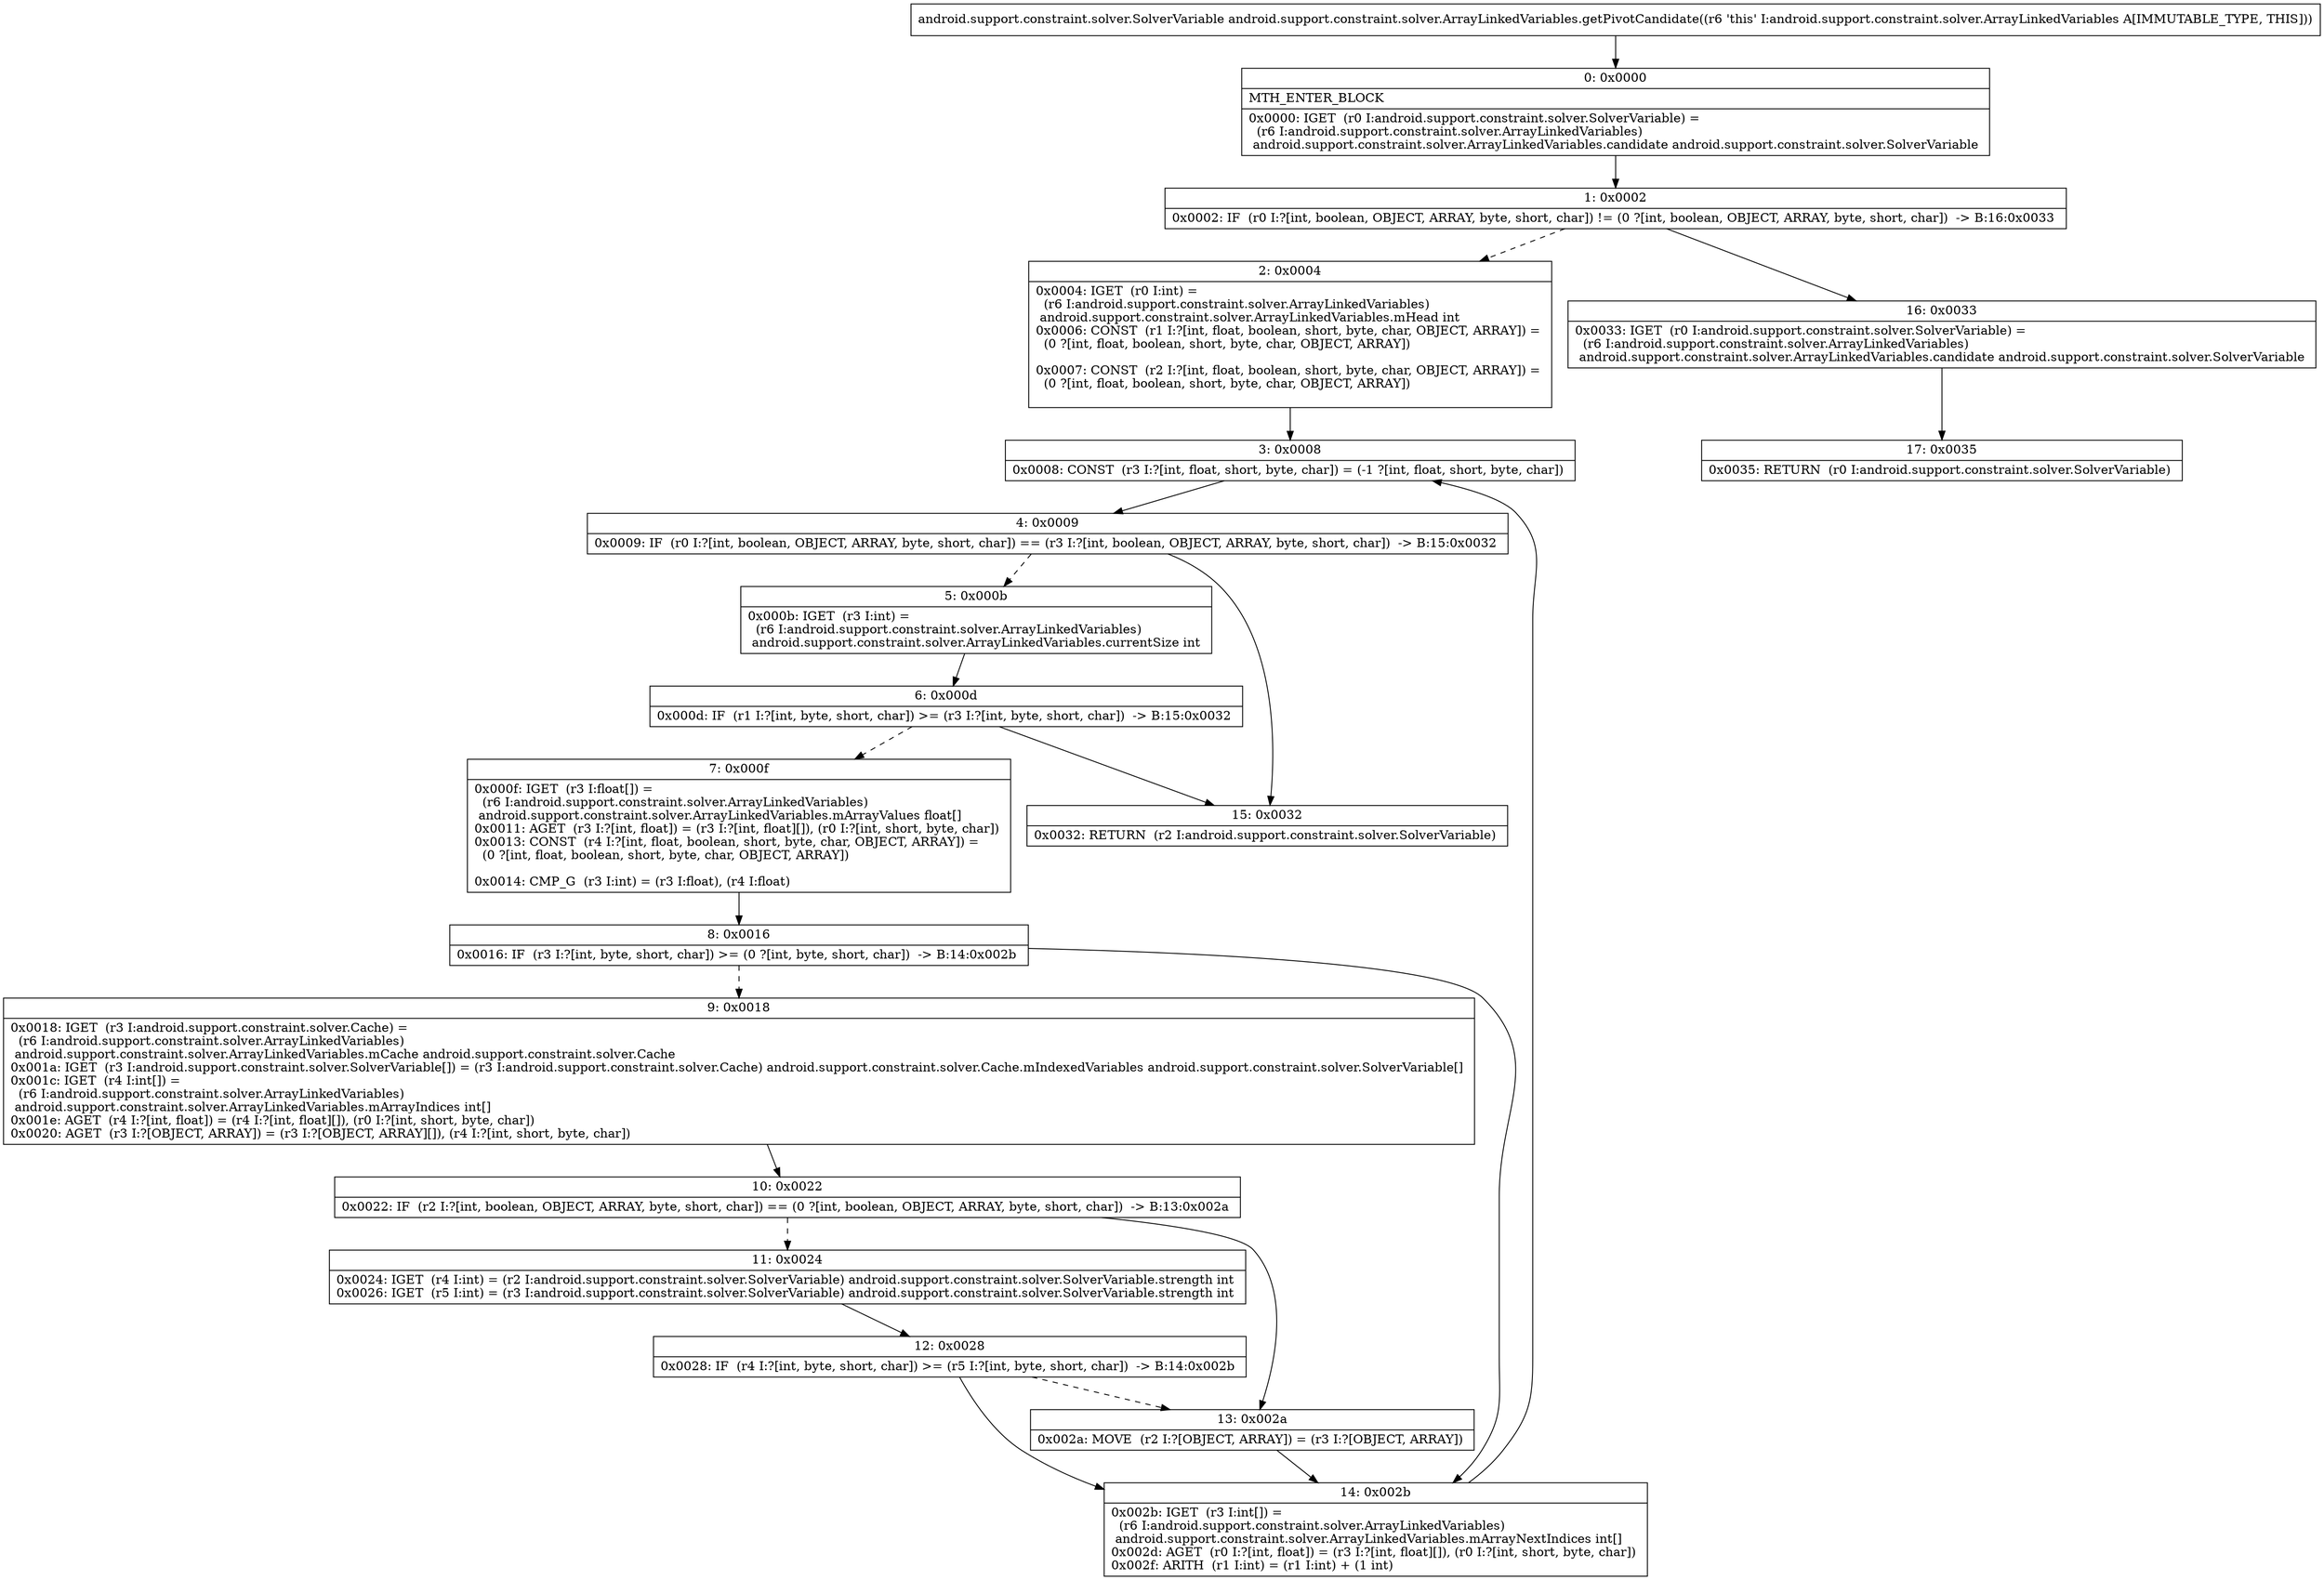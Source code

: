 digraph "CFG forandroid.support.constraint.solver.ArrayLinkedVariables.getPivotCandidate()Landroid\/support\/constraint\/solver\/SolverVariable;" {
Node_0 [shape=record,label="{0\:\ 0x0000|MTH_ENTER_BLOCK\l|0x0000: IGET  (r0 I:android.support.constraint.solver.SolverVariable) = \l  (r6 I:android.support.constraint.solver.ArrayLinkedVariables)\l android.support.constraint.solver.ArrayLinkedVariables.candidate android.support.constraint.solver.SolverVariable \l}"];
Node_1 [shape=record,label="{1\:\ 0x0002|0x0002: IF  (r0 I:?[int, boolean, OBJECT, ARRAY, byte, short, char]) != (0 ?[int, boolean, OBJECT, ARRAY, byte, short, char])  \-\> B:16:0x0033 \l}"];
Node_2 [shape=record,label="{2\:\ 0x0004|0x0004: IGET  (r0 I:int) = \l  (r6 I:android.support.constraint.solver.ArrayLinkedVariables)\l android.support.constraint.solver.ArrayLinkedVariables.mHead int \l0x0006: CONST  (r1 I:?[int, float, boolean, short, byte, char, OBJECT, ARRAY]) = \l  (0 ?[int, float, boolean, short, byte, char, OBJECT, ARRAY])\l \l0x0007: CONST  (r2 I:?[int, float, boolean, short, byte, char, OBJECT, ARRAY]) = \l  (0 ?[int, float, boolean, short, byte, char, OBJECT, ARRAY])\l \l}"];
Node_3 [shape=record,label="{3\:\ 0x0008|0x0008: CONST  (r3 I:?[int, float, short, byte, char]) = (\-1 ?[int, float, short, byte, char]) \l}"];
Node_4 [shape=record,label="{4\:\ 0x0009|0x0009: IF  (r0 I:?[int, boolean, OBJECT, ARRAY, byte, short, char]) == (r3 I:?[int, boolean, OBJECT, ARRAY, byte, short, char])  \-\> B:15:0x0032 \l}"];
Node_5 [shape=record,label="{5\:\ 0x000b|0x000b: IGET  (r3 I:int) = \l  (r6 I:android.support.constraint.solver.ArrayLinkedVariables)\l android.support.constraint.solver.ArrayLinkedVariables.currentSize int \l}"];
Node_6 [shape=record,label="{6\:\ 0x000d|0x000d: IF  (r1 I:?[int, byte, short, char]) \>= (r3 I:?[int, byte, short, char])  \-\> B:15:0x0032 \l}"];
Node_7 [shape=record,label="{7\:\ 0x000f|0x000f: IGET  (r3 I:float[]) = \l  (r6 I:android.support.constraint.solver.ArrayLinkedVariables)\l android.support.constraint.solver.ArrayLinkedVariables.mArrayValues float[] \l0x0011: AGET  (r3 I:?[int, float]) = (r3 I:?[int, float][]), (r0 I:?[int, short, byte, char]) \l0x0013: CONST  (r4 I:?[int, float, boolean, short, byte, char, OBJECT, ARRAY]) = \l  (0 ?[int, float, boolean, short, byte, char, OBJECT, ARRAY])\l \l0x0014: CMP_G  (r3 I:int) = (r3 I:float), (r4 I:float) \l}"];
Node_8 [shape=record,label="{8\:\ 0x0016|0x0016: IF  (r3 I:?[int, byte, short, char]) \>= (0 ?[int, byte, short, char])  \-\> B:14:0x002b \l}"];
Node_9 [shape=record,label="{9\:\ 0x0018|0x0018: IGET  (r3 I:android.support.constraint.solver.Cache) = \l  (r6 I:android.support.constraint.solver.ArrayLinkedVariables)\l android.support.constraint.solver.ArrayLinkedVariables.mCache android.support.constraint.solver.Cache \l0x001a: IGET  (r3 I:android.support.constraint.solver.SolverVariable[]) = (r3 I:android.support.constraint.solver.Cache) android.support.constraint.solver.Cache.mIndexedVariables android.support.constraint.solver.SolverVariable[] \l0x001c: IGET  (r4 I:int[]) = \l  (r6 I:android.support.constraint.solver.ArrayLinkedVariables)\l android.support.constraint.solver.ArrayLinkedVariables.mArrayIndices int[] \l0x001e: AGET  (r4 I:?[int, float]) = (r4 I:?[int, float][]), (r0 I:?[int, short, byte, char]) \l0x0020: AGET  (r3 I:?[OBJECT, ARRAY]) = (r3 I:?[OBJECT, ARRAY][]), (r4 I:?[int, short, byte, char]) \l}"];
Node_10 [shape=record,label="{10\:\ 0x0022|0x0022: IF  (r2 I:?[int, boolean, OBJECT, ARRAY, byte, short, char]) == (0 ?[int, boolean, OBJECT, ARRAY, byte, short, char])  \-\> B:13:0x002a \l}"];
Node_11 [shape=record,label="{11\:\ 0x0024|0x0024: IGET  (r4 I:int) = (r2 I:android.support.constraint.solver.SolverVariable) android.support.constraint.solver.SolverVariable.strength int \l0x0026: IGET  (r5 I:int) = (r3 I:android.support.constraint.solver.SolverVariable) android.support.constraint.solver.SolverVariable.strength int \l}"];
Node_12 [shape=record,label="{12\:\ 0x0028|0x0028: IF  (r4 I:?[int, byte, short, char]) \>= (r5 I:?[int, byte, short, char])  \-\> B:14:0x002b \l}"];
Node_13 [shape=record,label="{13\:\ 0x002a|0x002a: MOVE  (r2 I:?[OBJECT, ARRAY]) = (r3 I:?[OBJECT, ARRAY]) \l}"];
Node_14 [shape=record,label="{14\:\ 0x002b|0x002b: IGET  (r3 I:int[]) = \l  (r6 I:android.support.constraint.solver.ArrayLinkedVariables)\l android.support.constraint.solver.ArrayLinkedVariables.mArrayNextIndices int[] \l0x002d: AGET  (r0 I:?[int, float]) = (r3 I:?[int, float][]), (r0 I:?[int, short, byte, char]) \l0x002f: ARITH  (r1 I:int) = (r1 I:int) + (1 int) \l}"];
Node_15 [shape=record,label="{15\:\ 0x0032|0x0032: RETURN  (r2 I:android.support.constraint.solver.SolverVariable) \l}"];
Node_16 [shape=record,label="{16\:\ 0x0033|0x0033: IGET  (r0 I:android.support.constraint.solver.SolverVariable) = \l  (r6 I:android.support.constraint.solver.ArrayLinkedVariables)\l android.support.constraint.solver.ArrayLinkedVariables.candidate android.support.constraint.solver.SolverVariable \l}"];
Node_17 [shape=record,label="{17\:\ 0x0035|0x0035: RETURN  (r0 I:android.support.constraint.solver.SolverVariable) \l}"];
MethodNode[shape=record,label="{android.support.constraint.solver.SolverVariable android.support.constraint.solver.ArrayLinkedVariables.getPivotCandidate((r6 'this' I:android.support.constraint.solver.ArrayLinkedVariables A[IMMUTABLE_TYPE, THIS])) }"];
MethodNode -> Node_0;
Node_0 -> Node_1;
Node_1 -> Node_2[style=dashed];
Node_1 -> Node_16;
Node_2 -> Node_3;
Node_3 -> Node_4;
Node_4 -> Node_5[style=dashed];
Node_4 -> Node_15;
Node_5 -> Node_6;
Node_6 -> Node_7[style=dashed];
Node_6 -> Node_15;
Node_7 -> Node_8;
Node_8 -> Node_9[style=dashed];
Node_8 -> Node_14;
Node_9 -> Node_10;
Node_10 -> Node_11[style=dashed];
Node_10 -> Node_13;
Node_11 -> Node_12;
Node_12 -> Node_13[style=dashed];
Node_12 -> Node_14;
Node_13 -> Node_14;
Node_14 -> Node_3;
Node_16 -> Node_17;
}

